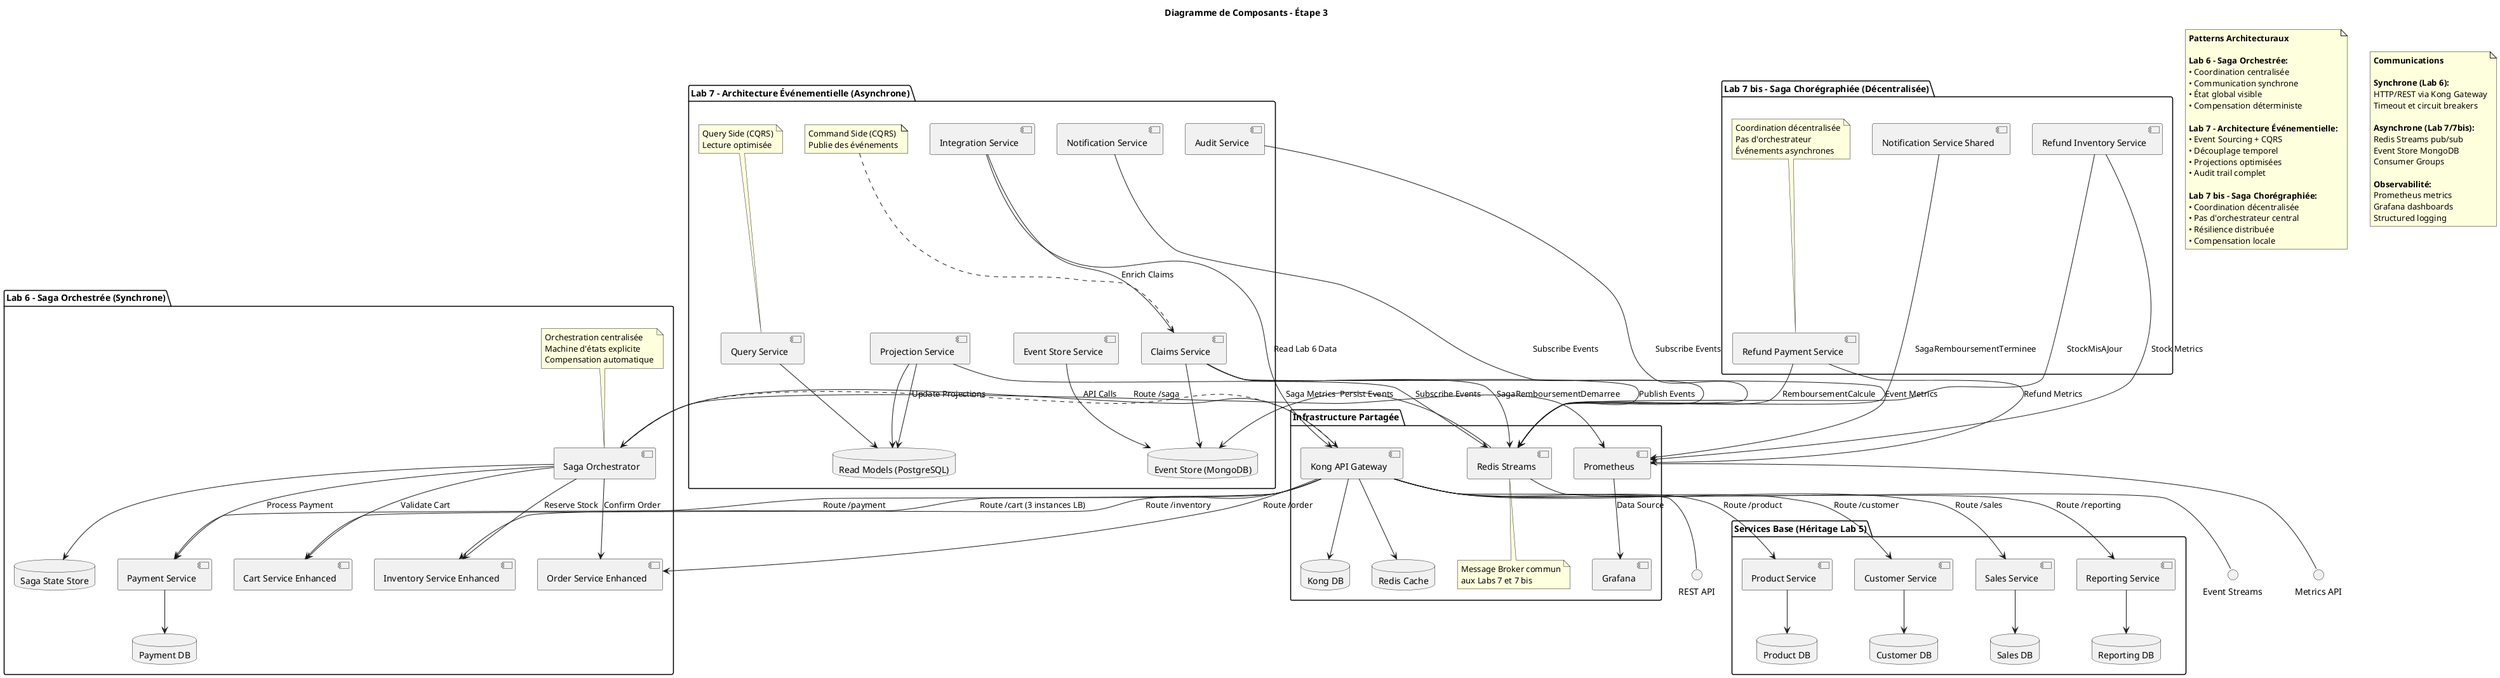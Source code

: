 @startuml composants_etape3
!define RECTANGLE class

title Diagramme de Composants - Étape 3

package "Lab 6 - Saga Orchestrée (Synchrone)" {
    component [Saga Orchestrator] as SagaOrch
    component [Payment Service] as PaymentSvc
    component [Cart Service Enhanced] as CartSvcEnh
    component [Inventory Service Enhanced] as InvSvcEnh
    component [Order Service Enhanced] as OrderSvcEnh

    database "Saga State Store" as SagaDB
    database "Payment DB" as PaymentDB

    SagaOrch --> SagaDB
    PaymentSvc --> PaymentDB

    note top of SagaOrch : Orchestration centralisée\nMachine d'états explicite\nCompensation automatique
}

package "Lab 7 - Architecture Événementielle (Asynchrone)" {
    component [Claims Service] as ClaimsSvc
    component [Notification Service] as NotifSvc
    component [Audit Service] as AuditSvc
    component [Projection Service] as ProjSvc
    component [Query Service] as QuerySvc
    component [Event Store Service] as EventStoreSvc
    component [Integration Service] as IntegSvc

    database "Event Store (MongoDB)" as EventStore
    database "Read Models (PostgreSQL)" as ReadModels

    ClaimsSvc --> EventStore
    EventStoreSvc --> EventStore
    ProjSvc --> ReadModels
    QuerySvc --> ReadModels

    note top of ClaimsSvc : Command Side (CQRS)\nPublie des événements
    note top of QuerySvc : Query Side (CQRS)\nLecture optimisée
}

package "Lab 7 bis - Saga Chorégraphiée (Décentralisée)" {
    component [Refund Payment Service] as RefundPaySvc
    component [Refund Inventory Service] as RefundInvSvc
    component [Notification Service Shared] as NotifShared

    note top of RefundPaySvc : Coordination décentralisée\nPas d'orchestrateur\nÉvénements asynchrones
}

package "Infrastructure Partagée" {
    component [Kong API Gateway] as Kong
    component [Redis Streams] as RedisStreams
    component [Prometheus] as Prometheus
    component [Grafana] as Grafana

    database "Redis Cache" as RedisCache
    database "Kong DB" as KongDB

    Kong --> KongDB
    Kong --> RedisCache

    note bottom of RedisStreams : Message Broker commun\naux Labs 7 et 7 bis
}

package "Services Base (Héritage Lab 5)" {
    component [Product Service] as ProductSvc
    component [Customer Service] as CustomerSvc
    component [Sales Service] as SalesSvc
    component [Reporting Service] as ReportingSvc

    database "Product DB" as ProductDB
    database "Customer DB" as CustomerDB
    database "Sales DB" as SalesDB
    database "Reporting DB" as ReportingDB

    ProductSvc --> ProductDB
    CustomerSvc --> CustomerDB
    SalesSvc --> SalesDB
    ReportingSvc --> ReportingDB
}

' Interfaces externes
interface "REST API" as RestAPI
interface "Event Streams" as EventStreams
interface "Metrics API" as MetricsAPI

' Relations Lab 6 - Communications synchrones via Kong
Kong --> SagaOrch : Route /saga
Kong --> PaymentSvc : Route /payment
Kong --> CartSvcEnh : Route /cart (3 instances LB)
Kong --> InvSvcEnh : Route /inventory
Kong --> OrderSvcEnh : Route /order

SagaOrch ..> Kong : API Calls
SagaOrch --> CartSvcEnh : Validate Cart
SagaOrch --> InvSvcEnh : Reserve Stock
SagaOrch --> PaymentSvc : Process Payment
SagaOrch --> OrderSvcEnh : Confirm Order

' Relations Lab 7 - Communications asynchrones via événements
ClaimsSvc --> RedisStreams : Publish Events
NotifSvc --> RedisStreams : Subscribe Events
AuditSvc --> RedisStreams : Subscribe Events
ProjSvc --> RedisStreams : Subscribe Events

RedisStreams --> EventStore : Persist Events
ProjSvc --> ReadModels : Update Projections

' Relations Lab 7 bis - Communications asynchrones décentralisées
ClaimsSvc --> RedisStreams : SagaRemboursementDemarree
RefundPaySvc --> RedisStreams : RemboursementCalcule
RefundInvSvc --> RedisStreams : StockMisAJour
NotifShared --> RedisStreams : SagaRemboursementTerminee

' Intégration Lab 6 ↔ Lab 7
IntegSvc --> Kong : Read Lab 6 Data
IntegSvc --> ClaimsSvc : Enrich Claims

' Monitoring et observabilité
SagaOrch --> Prometheus : Saga Metrics
ClaimsSvc --> Prometheus : Event Metrics
RefundPaySvc --> Prometheus : Refund Metrics
RefundInvSvc --> Prometheus : Stock Metrics

Prometheus --> Grafana : Data Source

' Interfaces externes
Kong -- RestAPI
RedisStreams -- EventStreams
Prometheus -- MetricsAPI

' Relations base services avec Kong
Kong --> ProductSvc : Route /product
Kong --> CustomerSvc : Route /customer
Kong --> SalesSvc : Route /sales
Kong --> ReportingSvc : Route /reporting

' Notes architecturales
note as N1
**Patterns Architecturaux**

**Lab 6 - Saga Orchestrée:**
• Coordination centralisée
• Communication synchrone
• État global visible
• Compensation déterministe

**Lab 7 - Architecture Événementielle:**
• Event Sourcing + CQRS
• Découplage temporel
• Projections optimisées
• Audit trail complet

**Lab 7 bis - Saga Chorégraphiée:**
• Coordination décentralisée
• Pas d'orchestrateur central
• Résilience distribuée
• Compensation locale
end note

note as N2
**Communications**

**Synchrone (Lab 6):**
HTTP/REST via Kong Gateway
Timeout et circuit breakers

**Asynchrone (Lab 7/7bis):**
Redis Streams pub/sub
Event Store MongoDB
Consumer Groups

**Observabilité:**
Prometheus metrics
Grafana dashboards
Structured logging
end note

@enduml